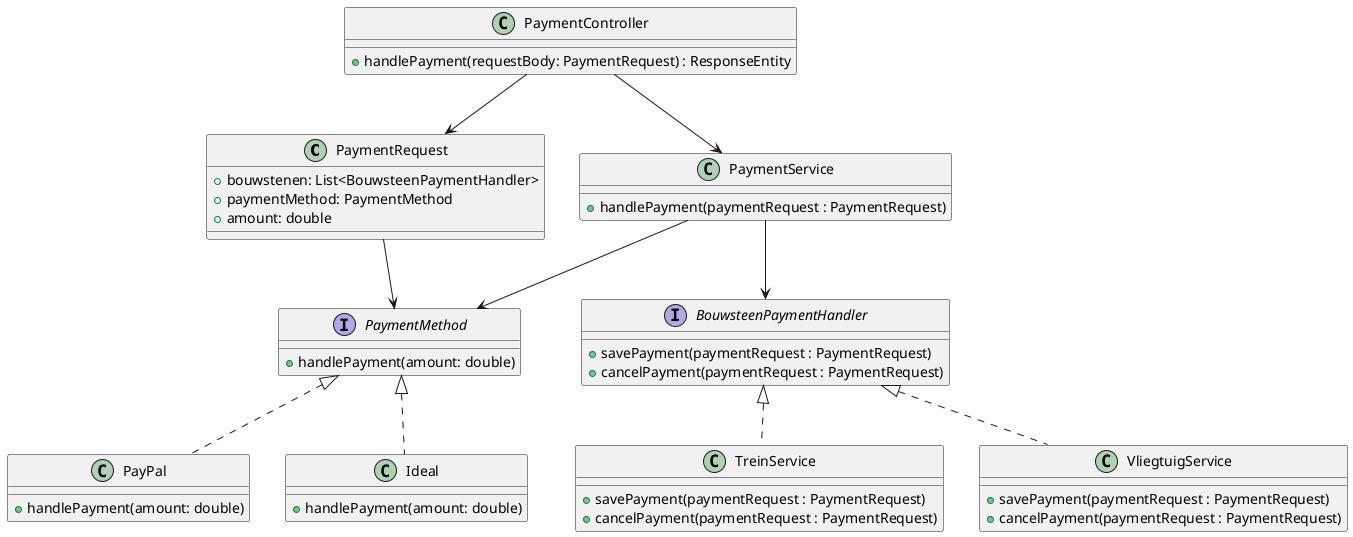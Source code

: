@startuml

class PaymentRequest{
    + bouwstenen: List<BouwsteenPaymentHandler>
    + paymentMethod: PaymentMethod
    + amount: double
}
PaymentRequest --> PaymentMethod

class PaymentController{
    + handlePayment(requestBody: PaymentRequest) : ResponseEntity
}
PaymentController --> PaymentService
PaymentController --> PaymentRequest


class PaymentService {
    + handlePayment(paymentRequest : PaymentRequest)
}
PaymentService --> PaymentMethod
PaymentService --> BouwsteenPaymentHandler

interface BouwsteenPaymentHandler {
    + savePayment(paymentRequest : PaymentRequest)
    + cancelPayment(paymentRequest : PaymentRequest)
}
class TreinService implements BouwsteenPaymentHandler{
    + savePayment(paymentRequest : PaymentRequest)
    + cancelPayment(paymentRequest : PaymentRequest)
}
class VliegtuigService implements BouwsteenPaymentHandler{
    + savePayment(paymentRequest : PaymentRequest)
    + cancelPayment(paymentRequest : PaymentRequest)
}

interface PaymentMethod{
    + handlePayment(amount: double)
}
class PayPal implements PaymentMethod{
    + handlePayment(amount: double)
}
class Ideal implements PaymentMethod{
    + handlePayment(amount: double)
}

@enduml